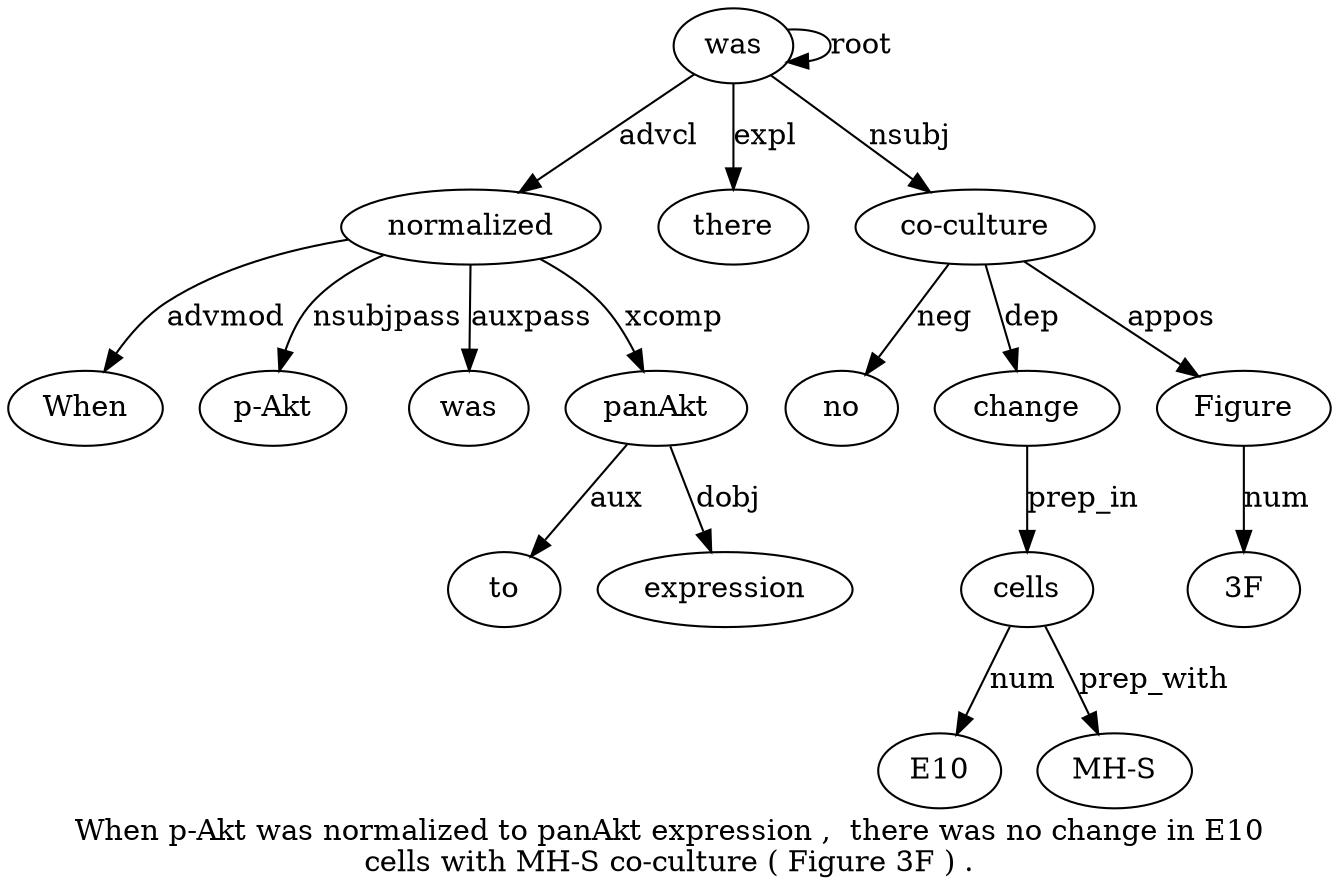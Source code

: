 digraph "When p-Akt was normalized to panAkt expression ,  there was no change in E10 cells with MH-S co-culture ( Figure 3F ) ." {
label="When p-Akt was normalized to panAkt expression ,  there was no change in E10
cells with MH-S co-culture ( Figure 3F ) .";
normalized4 [style=filled, fillcolor=white, label=normalized];
When1 [style=filled, fillcolor=white, label=When];
normalized4 -> When1  [label=advmod];
"p-Akt2" [style=filled, fillcolor=white, label="p-Akt"];
normalized4 -> "p-Akt2"  [label=nsubjpass];
was3 [style=filled, fillcolor=white, label=was];
normalized4 -> was3  [label=auxpass];
was10 [style=filled, fillcolor=white, label=was];
was10 -> normalized4  [label=advcl];
panAkt6 [style=filled, fillcolor=white, label=panAkt];
to5 [style=filled, fillcolor=white, label=to];
panAkt6 -> to5  [label=aux];
normalized4 -> panAkt6  [label=xcomp];
expression7 [style=filled, fillcolor=white, label=expression];
panAkt6 -> expression7  [label=dobj];
there9 [style=filled, fillcolor=white, label=there];
was10 -> there9  [label=expl];
was10 -> was10  [label=root];
"co-culture18" [style=filled, fillcolor=white, label="co-culture"];
no11 [style=filled, fillcolor=white, label=no];
"co-culture18" -> no11  [label=neg];
change12 [style=filled, fillcolor=white, label=change];
"co-culture18" -> change12  [label=dep];
cells15 [style=filled, fillcolor=white, label=cells];
E1014 [style=filled, fillcolor=white, label=E10];
cells15 -> E1014  [label=num];
change12 -> cells15  [label=prep_in];
"MH-S17" [style=filled, fillcolor=white, label="MH-S"];
cells15 -> "MH-S17"  [label=prep_with];
was10 -> "co-culture18"  [label=nsubj];
Figure20 [style=filled, fillcolor=white, label=Figure];
"co-culture18" -> Figure20  [label=appos];
"3F21" [style=filled, fillcolor=white, label="3F"];
Figure20 -> "3F21"  [label=num];
}
